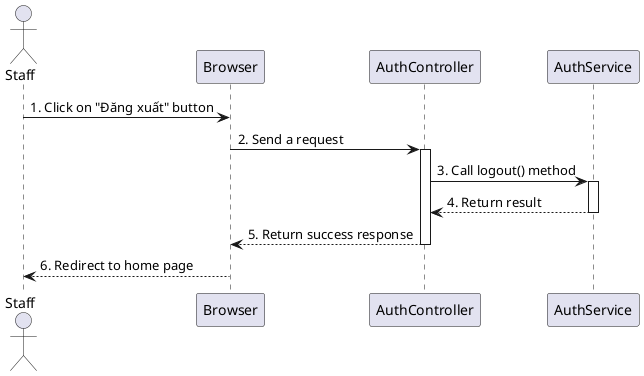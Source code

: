 @startuml

actor Staff as user

participant Browser as a
participant AuthController as b
participant AuthService as c

user -> a: 1. Click on "Đăng xuất" button
a -> b++: 2. Send a request
b -> c++: 3. Call logout() method
c --> b--: 4. Return result
b --> a--: 5. Return success response
a --> user: 6. Redirect to home page
@enduml